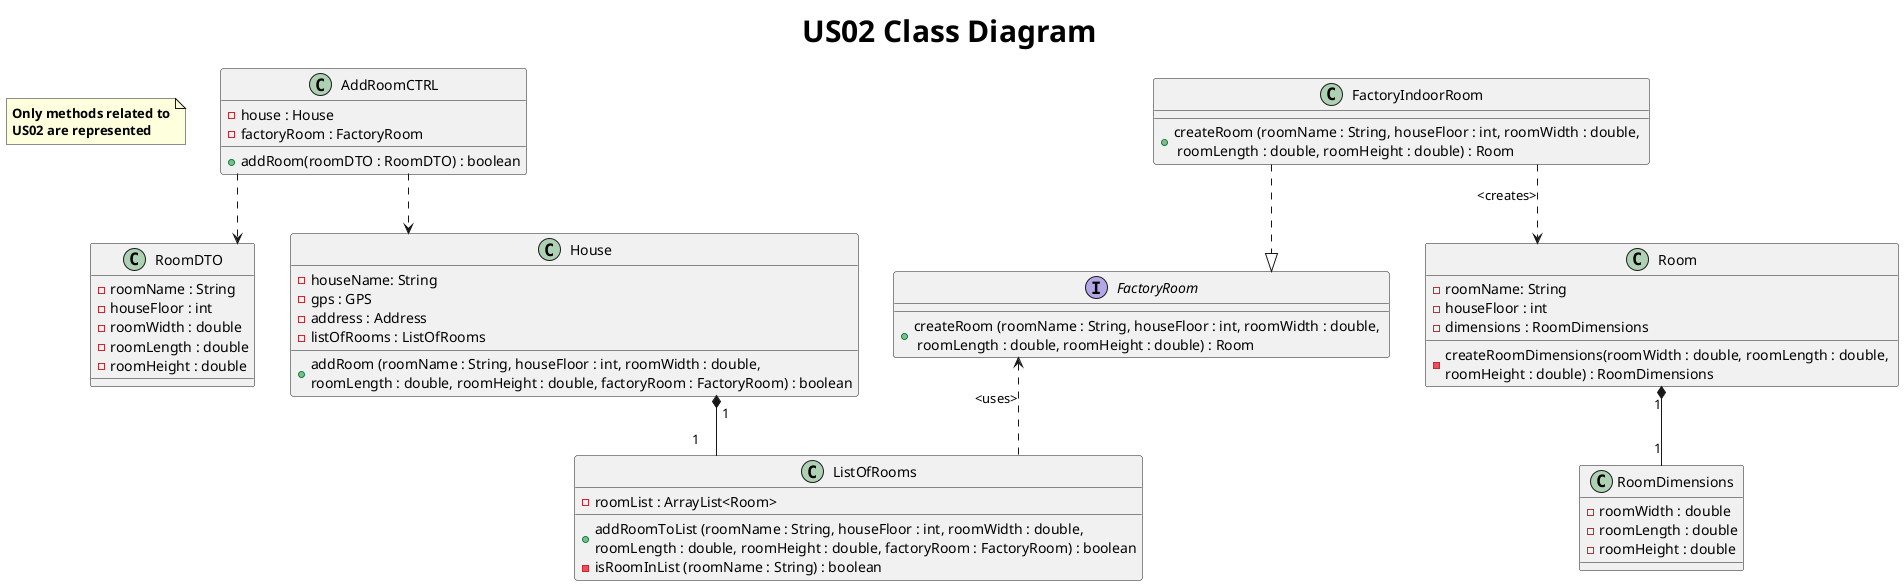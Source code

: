 @startuml

title <size: 30> US02 Class Diagram
note "<b>Only methods related to\n<b>US02 are represented" as N1
skinparam linetype ortho

class AddRoomCTRL {
    - house : House
    - factoryRoom : FactoryRoom

    + addRoom(roomDTO : RoomDTO) : boolean
}

class RoomDTO {
    - roomName : String
    - houseFloor : int
    - roomWidth : double
    - roomLength : double
    - roomHeight : double
}

class House {
    - houseName: String
    - gps : GPS
    - address : Address
    - listOfRooms : ListOfRooms

    + addRoom (roomName : String, houseFloor : int, roomWidth : double, \nroomLength : double, roomHeight : double, factoryRoom : FactoryRoom) : boolean
}

class Room {
    - roomName: String
    - houseFloor : int
    - dimensions : RoomDimensions

    - createRoomDimensions(roomWidth : double, roomLength : double, \nroomHeight : double) : RoomDimensions
}

class RoomDimensions{
     - roomWidth : double
     - roomLength : double
     - roomHeight : double
}

class ListOfRooms{
    - roomList : ArrayList<Room>

    + addRoomToList (roomName : String, houseFloor : int, roomWidth : double, \nroomLength : double, roomHeight : double, factoryRoom : FactoryRoom) : boolean
    - isRoomInList (roomName : String) : boolean


}

interface FactoryRoom{
    + createRoom (roomName : String, houseFloor : int, roomWidth : double, \n roomLength : double, roomHeight : double) : Room
}

class FactoryIndoorRoom{
    + createRoom (roomName : String, houseFloor : int, roomWidth : double, \n roomLength : double, roomHeight : double) : Room
}

AddRoomCTRL ..> House

AddRoomCTRL ..> RoomDTO

House "1" *-- "1" ListOfRooms

Room "1" *-- "1" RoomDimensions

FactoryRoom <.. ListOfRooms : <uses>

FactoryIndoorRoom  ..|> FactoryRoom

FactoryIndoorRoom ..> Room : <creates>


@enduml